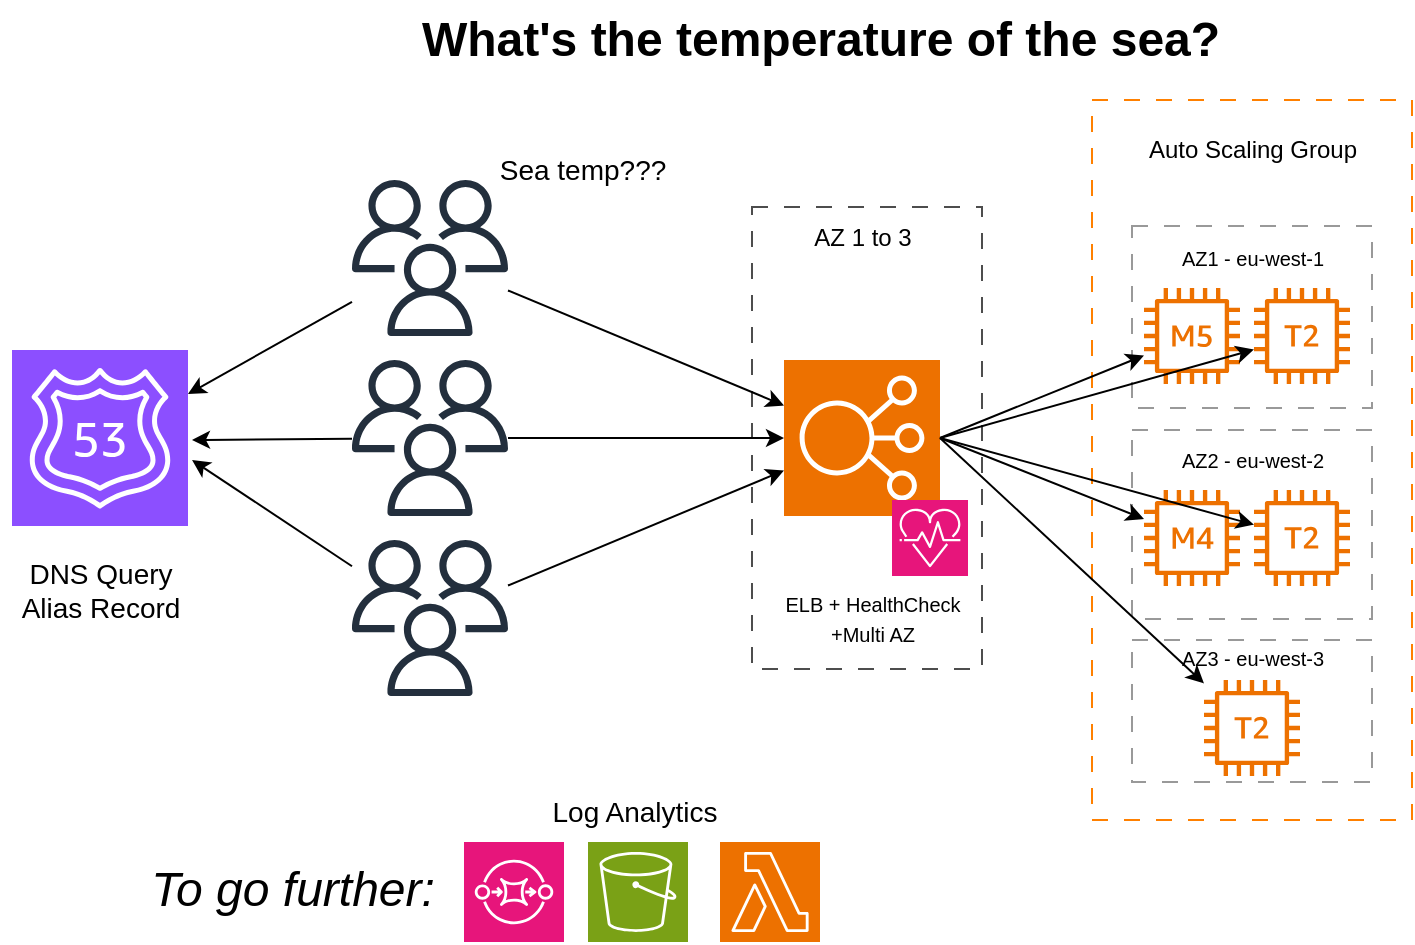 <mxfile version="28.0.9">
  <diagram name="Page-1" id="4rvkuMBz8LCscHwJat69">
    <mxGraphModel dx="786" dy="463" grid="1" gridSize="10" guides="1" tooltips="1" connect="1" arrows="1" fold="1" page="1" pageScale="1" pageWidth="827" pageHeight="1169" math="0" shadow="0">
      <root>
        <mxCell id="0" />
        <mxCell id="1" parent="0" />
        <mxCell id="9LHsw5MiicVxculTZKlC-4" value="" style="sketch=0;outlineConnect=0;fontColor=#232F3E;gradientColor=none;fillColor=#232F3D;strokeColor=none;dashed=0;verticalLabelPosition=bottom;verticalAlign=top;align=center;html=1;fontSize=12;fontStyle=0;aspect=fixed;pointerEvents=1;shape=mxgraph.aws4.users;" parent="1" vertex="1">
          <mxGeometry x="180" y="250" width="78" height="78" as="geometry" />
        </mxCell>
        <mxCell id="9LHsw5MiicVxculTZKlC-5" value="" style="sketch=0;outlineConnect=0;fontColor=#232F3E;gradientColor=none;fillColor=#232F3D;strokeColor=none;dashed=0;verticalLabelPosition=bottom;verticalAlign=top;align=center;html=1;fontSize=12;fontStyle=0;aspect=fixed;pointerEvents=1;shape=mxgraph.aws4.users;" parent="1" vertex="1">
          <mxGeometry x="180" y="340" width="78" height="78" as="geometry" />
        </mxCell>
        <mxCell id="9LHsw5MiicVxculTZKlC-6" value="" style="sketch=0;outlineConnect=0;fontColor=#232F3E;gradientColor=none;fillColor=#232F3D;strokeColor=none;dashed=0;verticalLabelPosition=bottom;verticalAlign=top;align=center;html=1;fontSize=12;fontStyle=0;aspect=fixed;pointerEvents=1;shape=mxgraph.aws4.users;" parent="1" vertex="1">
          <mxGeometry x="180" y="430" width="78" height="78" as="geometry" />
        </mxCell>
        <mxCell id="9LHsw5MiicVxculTZKlC-7" value="&lt;font style=&quot;font-size: 24px;&quot;&gt;&lt;b style=&quot;&quot;&gt;What&#39;s the temperature of the sea?&lt;/b&gt;&lt;/font&gt;" style="text;html=1;align=center;verticalAlign=middle;resizable=0;points=[];autosize=1;strokeColor=none;fillColor=none;" parent="1" vertex="1">
          <mxGeometry x="204" y="160" width="420" height="40" as="geometry" />
        </mxCell>
        <mxCell id="9LHsw5MiicVxculTZKlC-9" value="&lt;font style=&quot;font-size: 14px;&quot;&gt;Sea temp???&lt;/font&gt;" style="text;html=1;align=center;verticalAlign=middle;resizable=0;points=[];autosize=1;strokeColor=none;fillColor=none;" parent="1" vertex="1">
          <mxGeometry x="240" y="230" width="110" height="30" as="geometry" />
        </mxCell>
        <mxCell id="9LHsw5MiicVxculTZKlC-12" value="" style="sketch=0;points=[[0,0,0],[0.25,0,0],[0.5,0,0],[0.75,0,0],[1,0,0],[0,1,0],[0.25,1,0],[0.5,1,0],[0.75,1,0],[1,1,0],[0,0.25,0],[0,0.5,0],[0,0.75,0],[1,0.25,0],[1,0.5,0],[1,0.75,0]];outlineConnect=0;fontColor=#232F3E;fillColor=#8C4FFF;strokeColor=#ffffff;dashed=0;verticalLabelPosition=bottom;verticalAlign=top;align=center;html=1;fontSize=12;fontStyle=0;aspect=fixed;shape=mxgraph.aws4.resourceIcon;resIcon=mxgraph.aws4.route_53;" parent="1" vertex="1">
          <mxGeometry x="10" y="335" width="88" height="88" as="geometry" />
        </mxCell>
        <mxCell id="1w9RkOxgZ2dXPinAUS5Z-1" value="" style="whiteSpace=wrap;html=1;fillColor=none;dashed=1;dashPattern=8 8;strokeColor=#4D4D4D;" vertex="1" parent="1">
          <mxGeometry x="380" y="263.5" width="115" height="231" as="geometry" />
        </mxCell>
        <mxCell id="1w9RkOxgZ2dXPinAUS5Z-2" value="AZ 1 to 3" style="text;html=1;align=center;verticalAlign=middle;resizable=0;points=[];autosize=1;strokeColor=none;fillColor=none;" vertex="1" parent="1">
          <mxGeometry x="400" y="263.5" width="70" height="30" as="geometry" />
        </mxCell>
        <mxCell id="1w9RkOxgZ2dXPinAUS5Z-3" value="" style="sketch=0;points=[[0,0,0],[0.25,0,0],[0.5,0,0],[0.75,0,0],[1,0,0],[0,1,0],[0.25,1,0],[0.5,1,0],[0.75,1,0],[1,1,0],[0,0.25,0],[0,0.5,0],[0,0.75,0],[1,0.25,0],[1,0.5,0],[1,0.75,0]];outlineConnect=0;fontColor=#232F3E;fillColor=#ED7100;strokeColor=#ffffff;dashed=0;verticalLabelPosition=bottom;verticalAlign=top;align=center;html=1;fontSize=12;fontStyle=0;aspect=fixed;shape=mxgraph.aws4.resourceIcon;resIcon=mxgraph.aws4.elastic_load_balancing;" vertex="1" parent="1">
          <mxGeometry x="396" y="340" width="78" height="78" as="geometry" />
        </mxCell>
        <mxCell id="1w9RkOxgZ2dXPinAUS5Z-4" value="&lt;font style=&quot;font-size: 10px;&quot;&gt;ELB + HealthCheck&lt;/font&gt;&lt;div&gt;&lt;font style=&quot;font-size: 10px;&quot;&gt;+Multi AZ&lt;/font&gt;&lt;/div&gt;" style="text;html=1;align=center;verticalAlign=middle;resizable=0;points=[];autosize=1;strokeColor=none;fillColor=none;convertToSvg=0;labelBorderColor=none;spacingBottom=0;container=0;flipV=1;" vertex="1" parent="1">
          <mxGeometry x="385" y="449" width="110" height="40" as="geometry" />
        </mxCell>
        <mxCell id="1w9RkOxgZ2dXPinAUS5Z-5" value="" style="sketch=0;points=[[0,0,0],[0.25,0,0],[0.5,0,0],[0.75,0,0],[1,0,0],[0,1,0],[0.25,1,0],[0.5,1,0],[0.75,1,0],[1,1,0],[0,0.25,0],[0,0.5,0],[0,0.75,0],[1,0.25,0],[1,0.5,0],[1,0.75,0]];points=[[0,0,0],[0.25,0,0],[0.5,0,0],[0.75,0,0],[1,0,0],[0,1,0],[0.25,1,0],[0.5,1,0],[0.75,1,0],[1,1,0],[0,0.25,0],[0,0.5,0],[0,0.75,0],[1,0.25,0],[1,0.5,0],[1,0.75,0]];outlineConnect=0;fontColor=#232F3E;fillColor=#E7157B;strokeColor=#ffffff;dashed=0;verticalLabelPosition=bottom;verticalAlign=top;align=center;html=1;fontSize=12;fontStyle=0;aspect=fixed;shape=mxgraph.aws4.resourceIcon;resIcon=mxgraph.aws4.personal_health_dashboard;" vertex="1" parent="1">
          <mxGeometry x="450" y="410" width="38" height="38" as="geometry" />
        </mxCell>
        <mxCell id="1w9RkOxgZ2dXPinAUS5Z-16" value="" style="whiteSpace=wrap;html=1;fillColor=none;dashed=1;dashPattern=8 8;strokeColor=#FF8000;" vertex="1" parent="1">
          <mxGeometry x="550" y="210" width="160" height="360" as="geometry" />
        </mxCell>
        <mxCell id="1w9RkOxgZ2dXPinAUS5Z-17" value="" style="whiteSpace=wrap;html=1;fillColor=none;dashed=1;dashPattern=8 8;strokeColor=#999999;" vertex="1" parent="1">
          <mxGeometry x="570" y="273" width="120" height="91" as="geometry" />
        </mxCell>
        <mxCell id="1w9RkOxgZ2dXPinAUS5Z-18" value="" style="whiteSpace=wrap;html=1;fillColor=none;dashed=1;dashPattern=8 8;strokeColor=#999999;" vertex="1" parent="1">
          <mxGeometry x="570" y="375" width="120" height="94.5" as="geometry" />
        </mxCell>
        <mxCell id="1w9RkOxgZ2dXPinAUS5Z-19" value="" style="whiteSpace=wrap;html=1;fillColor=none;dashed=1;dashPattern=8 8;strokeColor=#999999;" vertex="1" parent="1">
          <mxGeometry x="570" y="480" width="120" height="71" as="geometry" />
        </mxCell>
        <mxCell id="1w9RkOxgZ2dXPinAUS5Z-20" value="Auto Scaling Group" style="text;html=1;align=center;verticalAlign=middle;resizable=0;points=[];autosize=1;strokeColor=none;fillColor=none;" vertex="1" parent="1">
          <mxGeometry x="565" y="220" width="130" height="30" as="geometry" />
        </mxCell>
        <mxCell id="1w9RkOxgZ2dXPinAUS5Z-21" value="&lt;font style=&quot;font-size: 10px;&quot;&gt;AZ3 - eu-west-3&lt;/font&gt;" style="text;html=1;align=center;verticalAlign=middle;resizable=0;points=[];autosize=1;strokeColor=none;fillColor=none;" vertex="1" parent="1">
          <mxGeometry x="585" y="474" width="90" height="30" as="geometry" />
        </mxCell>
        <mxCell id="1w9RkOxgZ2dXPinAUS5Z-22" value="&lt;font style=&quot;font-size: 10px;&quot;&gt;AZ2 - eu-west-2&lt;/font&gt;" style="text;html=1;align=center;verticalAlign=middle;resizable=0;points=[];autosize=1;strokeColor=none;fillColor=none;" vertex="1" parent="1">
          <mxGeometry x="585" y="375" width="90" height="30" as="geometry" />
        </mxCell>
        <mxCell id="1w9RkOxgZ2dXPinAUS5Z-23" value="&lt;font style=&quot;font-size: 10px;&quot;&gt;AZ1 - eu-west-1&lt;/font&gt;" style="text;html=1;align=center;verticalAlign=middle;resizable=0;points=[];autosize=1;strokeColor=none;fillColor=none;" vertex="1" parent="1">
          <mxGeometry x="585" y="274" width="90" height="30" as="geometry" />
        </mxCell>
        <mxCell id="1w9RkOxgZ2dXPinAUS5Z-24" value="" style="sketch=0;outlineConnect=0;fontColor=#232F3E;gradientColor=none;fillColor=#ED7100;strokeColor=none;dashed=0;verticalLabelPosition=bottom;verticalAlign=top;align=center;html=1;fontSize=12;fontStyle=0;aspect=fixed;pointerEvents=1;shape=mxgraph.aws4.t2_instance;" vertex="1" parent="1">
          <mxGeometry x="606" y="500" width="48" height="48" as="geometry" />
        </mxCell>
        <mxCell id="1w9RkOxgZ2dXPinAUS5Z-25" value="" style="sketch=0;outlineConnect=0;fontColor=#232F3E;gradientColor=none;fillColor=#ED7100;strokeColor=none;dashed=0;verticalLabelPosition=bottom;verticalAlign=top;align=center;html=1;fontSize=12;fontStyle=0;aspect=fixed;pointerEvents=1;shape=mxgraph.aws4.m4_instance;" vertex="1" parent="1">
          <mxGeometry x="576" y="405" width="48" height="48" as="geometry" />
        </mxCell>
        <mxCell id="1w9RkOxgZ2dXPinAUS5Z-26" value="" style="sketch=0;outlineConnect=0;fontColor=#232F3E;gradientColor=none;fillColor=#ED7100;strokeColor=none;dashed=0;verticalLabelPosition=bottom;verticalAlign=top;align=center;html=1;fontSize=12;fontStyle=0;aspect=fixed;pointerEvents=1;shape=mxgraph.aws4.t2_instance;" vertex="1" parent="1">
          <mxGeometry x="631" y="304" width="48" height="48" as="geometry" />
        </mxCell>
        <mxCell id="1w9RkOxgZ2dXPinAUS5Z-27" value="" style="sketch=0;outlineConnect=0;fontColor=#232F3E;gradientColor=none;fillColor=#ED7100;strokeColor=none;dashed=0;verticalLabelPosition=bottom;verticalAlign=top;align=center;html=1;fontSize=12;fontStyle=0;aspect=fixed;pointerEvents=1;shape=mxgraph.aws4.t2_instance;" vertex="1" parent="1">
          <mxGeometry x="631" y="405" width="48" height="48" as="geometry" />
        </mxCell>
        <mxCell id="1w9RkOxgZ2dXPinAUS5Z-34" value="" style="edgeStyle=none;orthogonalLoop=1;jettySize=auto;html=1;rounded=0;" edge="1" parent="1" source="9LHsw5MiicVxculTZKlC-4" target="1w9RkOxgZ2dXPinAUS5Z-3">
          <mxGeometry width="100" relative="1" as="geometry">
            <mxPoint x="270" y="288.58" as="sourcePoint" />
            <mxPoint x="370" y="288.58" as="targetPoint" />
            <Array as="points" />
          </mxGeometry>
        </mxCell>
        <mxCell id="1w9RkOxgZ2dXPinAUS5Z-35" value="" style="edgeStyle=none;orthogonalLoop=1;jettySize=auto;html=1;rounded=0;" edge="1" parent="1" source="9LHsw5MiicVxculTZKlC-6" target="1w9RkOxgZ2dXPinAUS5Z-3">
          <mxGeometry width="100" relative="1" as="geometry">
            <mxPoint x="270" y="474" as="sourcePoint" />
            <mxPoint x="370" y="474" as="targetPoint" />
            <Array as="points" />
          </mxGeometry>
        </mxCell>
        <mxCell id="1w9RkOxgZ2dXPinAUS5Z-36" value="" style="edgeStyle=none;orthogonalLoop=1;jettySize=auto;html=1;rounded=0;entryX=0;entryY=0.5;entryDx=0;entryDy=0;entryPerimeter=0;" edge="1" parent="1" source="9LHsw5MiicVxculTZKlC-5" target="1w9RkOxgZ2dXPinAUS5Z-3">
          <mxGeometry width="100" relative="1" as="geometry">
            <mxPoint x="270" y="378.58" as="sourcePoint" />
            <mxPoint x="370" y="378.58" as="targetPoint" />
            <Array as="points" />
          </mxGeometry>
        </mxCell>
        <mxCell id="1w9RkOxgZ2dXPinAUS5Z-37" value="&lt;span style=&quot;color: rgba(0, 0, 0, 0); font-family: monospace; font-size: 0px; text-align: start; background-color: rgb(236, 236, 236);&quot;&gt;%3CmxGraphModel%3E%3Croot%3E%3CmxCell%20id%3D%220%22%2F%3E%3CmxCell%20id%3D%221%22%20parent%3D%220%22%2F%3E%3CmxCell%20id%3D%222%22%20value%3D%22%22%20style%3D%22sketch%3D0%3BoutlineConnect%3D0%3BfontColor%3D%23232F3E%3BgradientColor%3Dnone%3BfillColor%3D%23ED7100%3BstrokeColor%3Dnone%3Bdashed%3D0%3BverticalLabelPosition%3Dbottom%3BverticalAlign%3Dtop%3Balign%3Dcenter%3Bhtml%3D1%3BfontSize%3D12%3BfontStyle%3D0%3Baspect%3Dfixed%3BpointerEvents%3D1%3Bshape%3Dmxgraph.aws4.t2_instance%3B%22%20vertex%3D%221%22%20parent%3D%221%22%3E%3CmxGeometry%20x%3D%22631%22%20y%3D%22304%22%20width%3D%2248%22%20height%3D%2248%22%20as%3D%22geometry%22%2F%3E%3C%2FmxCell%3E%3C%2Froot%3E%3C%2FmxGraphModel%3E&lt;/span&gt;&lt;span style=&quot;color: rgba(0, 0, 0, 0); font-family: monospace; font-size: 0px; text-align: start; background-color: rgb(236, 236, 236);&quot;&gt;%3CmxGraphModel%3E%3Croot%3E%3CmxCell%20id%3D%220%22%2F%3E%3CmxCell%20id%3D%221%22%20parent%3D%220%22%2F%3E%3CmxCell%20id%3D%222%22%20value%3D%22%22%20style%3D%22sketch%3D0%3BoutlineConnect%3D0%3BfontColor%3D%23232F3E%3BgradientColor%3Dnone%3BfillColor%3D%23ED7100%3BstrokeColor%3Dnone%3Bdashed%3D0%3BverticalLabelPosition%3Dbottom%3BverticalAlign%3Dtop%3Balign%3Dcenter%3Bhtml%3D1%3BfontSize%3D12%3BfontStyle%3D0%3Baspect%3Dfixed%3BpointerEvents%3D1%3Bshape%3Dmxgraph.aws4.t2_instance%3B%22%20vertex%3D%221%22%20parent%3D%221%22%3E%3CmxGeometry%20x%3D%22631%22%20y%3D%22304%22%20width%3D%2248%22%20height%3D%2248%22%20as%3D%22geometry%22%2F%3E%3C%2FmxCell%3E%3C%2Froot%3E%3C%2FmxGraphModel%3E&lt;/span&gt;" style="edgeStyle=none;orthogonalLoop=1;jettySize=auto;html=1;rounded=0;" edge="1" parent="1" source="9LHsw5MiicVxculTZKlC-5">
          <mxGeometry width="100" relative="1" as="geometry">
            <mxPoint x="20" y="270" as="sourcePoint" />
            <mxPoint x="100" y="380" as="targetPoint" />
            <Array as="points" />
          </mxGeometry>
        </mxCell>
        <mxCell id="1w9RkOxgZ2dXPinAUS5Z-38" value="&lt;span style=&quot;color: rgba(0, 0, 0, 0); font-family: monospace; font-size: 0px; text-align: start; background-color: rgb(236, 236, 236);&quot;&gt;%3CmxGraphModel%3E%3Croot%3E%3CmxCell%20id%3D%220%22%2F%3E%3CmxCell%20id%3D%221%22%20parent%3D%220%22%2F%3E%3CmxCell%20id%3D%222%22%20value%3D%22%22%20style%3D%22sketch%3D0%3BoutlineConnect%3D0%3BfontColor%3D%23232F3E%3BgradientColor%3Dnone%3BfillColor%3D%23ED7100%3BstrokeColor%3Dnone%3Bdashed%3D0%3BverticalLabelPosition%3Dbottom%3BverticalAlign%3Dtop%3Balign%3Dcenter%3Bhtml%3D1%3BfontSize%3D12%3BfontStyle%3D0%3Baspect%3Dfixed%3BpointerEvents%3D1%3Bshape%3Dmxgraph.aws4.t2_instance%3B%22%20vertex%3D%221%22%20parent%3D%221%22%3E%3CmxGeometry%20x%3D%22631%22%20y%3D%22304%22%20width%3D%2248%22%20height%3D%2248%22%20as%3D%22geometry%22%2F%3E%3C%2FmxCell%3E%3C%2Froot%3E%3C%2FmxGraphModel%3E&lt;/span&gt;&lt;span style=&quot;color: rgba(0, 0, 0, 0); font-family: monospace; font-size: 0px; text-align: start; background-color: rgb(236, 236, 236);&quot;&gt;%3CmxGraphModel%3E%3Croot%3E%3CmxCell%20id%3D%220%22%2F%3E%3CmxCell%20id%3D%221%22%20parent%3D%220%22%2F%3E%3CmxCell%20id%3D%222%22%20value%3D%22%22%20style%3D%22sketch%3D0%3BoutlineConnect%3D0%3BfontColor%3D%23232F3E%3BgradientColor%3Dnone%3BfillColor%3D%23ED7100%3BstrokeColor%3Dnone%3Bdashed%3D0%3BverticalLabelPosition%3Dbottom%3BverticalAlign%3Dtop%3Balign%3Dcenter%3Bhtml%3D1%3BfontSize%3D12%3BfontStyle%3D0%3Baspect%3Dfixed%3BpointerEvents%3D1%3Bshape%3Dmxgraph.aws4.t2_instance%3B%22%20vertex%3D%221%22%20parent%3D%221%22%3E%3CmxGeometry%20x%3D%22631%22%20y%3D%22304%22%20width%3D%2248%22%20height%3D%2248%22%20as%3D%22geometry%22%2F%3E%3C%2FmxCell%3E%3C%2Froot%3E%3C%2FmxGraphModel%3E&lt;/span&gt;" style="edgeStyle=none;orthogonalLoop=1;jettySize=auto;html=1;rounded=0;entryX=1;entryY=0.25;entryDx=0;entryDy=0;entryPerimeter=0;" edge="1" parent="1" source="9LHsw5MiicVxculTZKlC-4" target="9LHsw5MiicVxculTZKlC-12">
          <mxGeometry width="100" relative="1" as="geometry">
            <mxPoint x="70" y="250" as="sourcePoint" />
            <mxPoint x="170" y="250" as="targetPoint" />
            <Array as="points" />
          </mxGeometry>
        </mxCell>
        <mxCell id="1w9RkOxgZ2dXPinAUS5Z-39" value="&lt;span style=&quot;color: rgba(0, 0, 0, 0); font-family: monospace; font-size: 0px; text-align: start; background-color: rgb(236, 236, 236);&quot;&gt;%3CmxGraphModel%3E%3Croot%3E%3CmxCell%20id%3D%220%22%2F%3E%3CmxCell%20id%3D%221%22%20parent%3D%220%22%2F%3E%3CmxCell%20id%3D%222%22%20value%3D%22%22%20style%3D%22sketch%3D0%3BoutlineConnect%3D0%3BfontColor%3D%23232F3E%3BgradientColor%3Dnone%3BfillColor%3D%23ED7100%3BstrokeColor%3Dnone%3Bdashed%3D0%3BverticalLabelPosition%3Dbottom%3BverticalAlign%3Dtop%3Balign%3Dcenter%3Bhtml%3D1%3BfontSize%3D12%3BfontStyle%3D0%3Baspect%3Dfixed%3BpointerEvents%3D1%3Bshape%3Dmxgraph.aws4.t2_instance%3B%22%20vertex%3D%221%22%20parent%3D%221%22%3E%3CmxGeometry%20x%3D%22631%22%20y%3D%22304%22%20width%3D%2248%22%20height%3D%2248%22%20as%3D%22geometry%22%2F%3E%3C%2FmxCell%3E%3C%2Froot%3E%3C%2FmxGraphModel%3E&lt;/span&gt;&lt;span style=&quot;color: rgba(0, 0, 0, 0); font-family: monospace; font-size: 0px; text-align: start; background-color: rgb(236, 236, 236);&quot;&gt;%3CmxGraphModel%3E%3Croot%3E%3CmxCell%20id%3D%220%22%2F%3E%3CmxCell%20id%3D%221%22%20parent%3D%220%22%2F%3E%3CmxCell%20id%3D%222%22%20value%3D%22%22%20style%3D%22sketch%3D0%3BoutlineConnect%3D0%3BfontColor%3D%23232F3E%3BgradientColor%3Dnone%3BfillColor%3D%23ED7100%3BstrokeColor%3Dnone%3Bdashed%3D0%3BverticalLabelPosition%3Dbottom%3BverticalAlign%3Dtop%3Balign%3Dcenter%3Bhtml%3D1%3BfontSize%3D12%3BfontStyle%3D0%3Baspect%3Dfixed%3BpointerEvents%3D1%3Bshape%3Dmxgraph.aws4.t2_instance%3B%22%20vertex%3D%221%22%20parent%3D%221%22%3E%3CmxGeometry%20x%3D%22631%22%20y%3D%22304%22%20width%3D%2248%22%20height%3D%2248%22%20as%3D%22geometry%22%2F%3E%3C%2FmxCell%3E%3C%2Froot%3E%3C%2FmxGraphModel%3E&lt;/span&gt;" style="edgeStyle=none;orthogonalLoop=1;jettySize=auto;html=1;rounded=0;entryX=1.023;entryY=0.625;entryDx=0;entryDy=0;entryPerimeter=0;" edge="1" parent="1" source="9LHsw5MiicVxculTZKlC-6" target="9LHsw5MiicVxculTZKlC-12">
          <mxGeometry width="100" relative="1" as="geometry">
            <mxPoint x="170" y="470" as="sourcePoint" />
            <mxPoint x="150" y="488.58" as="targetPoint" />
            <Array as="points" />
          </mxGeometry>
        </mxCell>
        <mxCell id="1w9RkOxgZ2dXPinAUS5Z-40" value="" style="edgeStyle=none;orthogonalLoop=1;jettySize=auto;html=1;rounded=0;exitX=1;exitY=0.5;exitDx=0;exitDy=0;exitPerimeter=0;" edge="1" parent="1" source="1w9RkOxgZ2dXPinAUS5Z-3" target="1w9RkOxgZ2dXPinAUS5Z-24">
          <mxGeometry width="100" relative="1" as="geometry">
            <mxPoint x="414" y="530" as="sourcePoint" />
            <mxPoint x="500" y="603.491" as="targetPoint" />
            <Array as="points" />
          </mxGeometry>
        </mxCell>
        <mxCell id="1w9RkOxgZ2dXPinAUS5Z-41" value="" style="sketch=0;outlineConnect=0;fontColor=#232F3E;gradientColor=none;fillColor=#ED7100;strokeColor=none;dashed=0;verticalLabelPosition=bottom;verticalAlign=top;align=center;html=1;fontSize=12;fontStyle=0;aspect=fixed;pointerEvents=1;shape=mxgraph.aws4.m5_instance;" vertex="1" parent="1">
          <mxGeometry x="576" y="304" width="48" height="48" as="geometry" />
        </mxCell>
        <mxCell id="1w9RkOxgZ2dXPinAUS5Z-42" value="" style="edgeStyle=none;orthogonalLoop=1;jettySize=auto;html=1;rounded=0;exitX=1;exitY=0.5;exitDx=0;exitDy=0;exitPerimeter=0;" edge="1" parent="1" source="1w9RkOxgZ2dXPinAUS5Z-3" target="1w9RkOxgZ2dXPinAUS5Z-26">
          <mxGeometry width="100" relative="1" as="geometry">
            <mxPoint x="440" y="598" as="sourcePoint" />
            <mxPoint x="594" y="540" as="targetPoint" />
            <Array as="points" />
          </mxGeometry>
        </mxCell>
        <mxCell id="1w9RkOxgZ2dXPinAUS5Z-43" value="" style="edgeStyle=none;orthogonalLoop=1;jettySize=auto;html=1;rounded=0;exitX=1;exitY=0.5;exitDx=0;exitDy=0;exitPerimeter=0;" edge="1" parent="1" source="1w9RkOxgZ2dXPinAUS5Z-3" target="1w9RkOxgZ2dXPinAUS5Z-25">
          <mxGeometry width="100" relative="1" as="geometry">
            <mxPoint x="460" y="618" as="sourcePoint" />
            <mxPoint x="614" y="560" as="targetPoint" />
            <Array as="points" />
          </mxGeometry>
        </mxCell>
        <mxCell id="1w9RkOxgZ2dXPinAUS5Z-44" value="" style="edgeStyle=none;orthogonalLoop=1;jettySize=auto;html=1;rounded=0;exitX=1;exitY=0.5;exitDx=0;exitDy=0;exitPerimeter=0;" edge="1" parent="1" source="1w9RkOxgZ2dXPinAUS5Z-3" target="1w9RkOxgZ2dXPinAUS5Z-27">
          <mxGeometry width="100" relative="1" as="geometry">
            <mxPoint x="520" y="380" as="sourcePoint" />
            <mxPoint x="674" y="590" as="targetPoint" />
            <Array as="points" />
          </mxGeometry>
        </mxCell>
        <mxCell id="1w9RkOxgZ2dXPinAUS5Z-46" value="" style="edgeStyle=none;orthogonalLoop=1;jettySize=auto;html=1;rounded=0;exitX=1;exitY=0.5;exitDx=0;exitDy=0;exitPerimeter=0;" edge="1" parent="1" source="1w9RkOxgZ2dXPinAUS5Z-3" target="1w9RkOxgZ2dXPinAUS5Z-41">
          <mxGeometry width="100" relative="1" as="geometry">
            <mxPoint x="480" y="380" as="sourcePoint" />
            <mxPoint x="714" y="610" as="targetPoint" />
            <Array as="points" />
          </mxGeometry>
        </mxCell>
        <mxCell id="1w9RkOxgZ2dXPinAUS5Z-48" value="&lt;font style=&quot;font-size: 14px;&quot;&gt;DNS Query&lt;/font&gt;&lt;div&gt;&lt;font style=&quot;font-size: 14px;&quot;&gt;Alias Record&lt;/font&gt;&lt;/div&gt;" style="text;html=1;align=center;verticalAlign=middle;resizable=0;points=[];autosize=1;strokeColor=none;fillColor=none;" vertex="1" parent="1">
          <mxGeometry x="4" y="429.5" width="100" height="50" as="geometry" />
        </mxCell>
        <mxCell id="1w9RkOxgZ2dXPinAUS5Z-49" value="&lt;font style=&quot;font-size: 24px;&quot;&gt;&lt;i style=&quot;&quot;&gt;To go further:&lt;/i&gt;&lt;/font&gt;" style="text;html=1;align=center;verticalAlign=middle;resizable=0;points=[];autosize=1;strokeColor=none;fillColor=none;" vertex="1" parent="1">
          <mxGeometry x="65" y="585" width="170" height="40" as="geometry" />
        </mxCell>
        <mxCell id="1w9RkOxgZ2dXPinAUS5Z-50" value="&lt;font style=&quot;font-size: 14px;&quot;&gt;Log Analytics&lt;/font&gt;" style="text;html=1;align=center;verticalAlign=middle;resizable=0;points=[];autosize=1;strokeColor=none;fillColor=none;" vertex="1" parent="1">
          <mxGeometry x="266" y="551" width="110" height="30" as="geometry" />
        </mxCell>
        <mxCell id="1w9RkOxgZ2dXPinAUS5Z-51" value="" style="sketch=0;points=[[0,0,0],[0.25,0,0],[0.5,0,0],[0.75,0,0],[1,0,0],[0,1,0],[0.25,1,0],[0.5,1,0],[0.75,1,0],[1,1,0],[0,0.25,0],[0,0.5,0],[0,0.75,0],[1,0.25,0],[1,0.5,0],[1,0.75,0]];outlineConnect=0;fontColor=#232F3E;fillColor=#E7157B;strokeColor=#ffffff;dashed=0;verticalLabelPosition=bottom;verticalAlign=top;align=center;html=1;fontSize=12;fontStyle=0;aspect=fixed;shape=mxgraph.aws4.resourceIcon;resIcon=mxgraph.aws4.sqs;" vertex="1" parent="1">
          <mxGeometry x="236" y="581" width="50" height="50" as="geometry" />
        </mxCell>
        <mxCell id="1w9RkOxgZ2dXPinAUS5Z-52" value="" style="sketch=0;points=[[0,0,0],[0.25,0,0],[0.5,0,0],[0.75,0,0],[1,0,0],[0,1,0],[0.25,1,0],[0.5,1,0],[0.75,1,0],[1,1,0],[0,0.25,0],[0,0.5,0],[0,0.75,0],[1,0.25,0],[1,0.5,0],[1,0.75,0]];outlineConnect=0;fontColor=#232F3E;fillColor=#7AA116;strokeColor=#ffffff;dashed=0;verticalLabelPosition=bottom;verticalAlign=top;align=center;html=1;fontSize=12;fontStyle=0;aspect=fixed;shape=mxgraph.aws4.resourceIcon;resIcon=mxgraph.aws4.s3;" vertex="1" parent="1">
          <mxGeometry x="298" y="581" width="50" height="50" as="geometry" />
        </mxCell>
        <mxCell id="1w9RkOxgZ2dXPinAUS5Z-53" value="" style="sketch=0;points=[[0,0,0],[0.25,0,0],[0.5,0,0],[0.75,0,0],[1,0,0],[0,1,0],[0.25,1,0],[0.5,1,0],[0.75,1,0],[1,1,0],[0,0.25,0],[0,0.5,0],[0,0.75,0],[1,0.25,0],[1,0.5,0],[1,0.75,0]];outlineConnect=0;fontColor=#232F3E;fillColor=#ED7100;strokeColor=#ffffff;dashed=0;verticalLabelPosition=bottom;verticalAlign=top;align=center;html=1;fontSize=12;fontStyle=0;aspect=fixed;shape=mxgraph.aws4.resourceIcon;resIcon=mxgraph.aws4.lambda;" vertex="1" parent="1">
          <mxGeometry x="364" y="581" width="50" height="50" as="geometry" />
        </mxCell>
      </root>
    </mxGraphModel>
  </diagram>
</mxfile>
